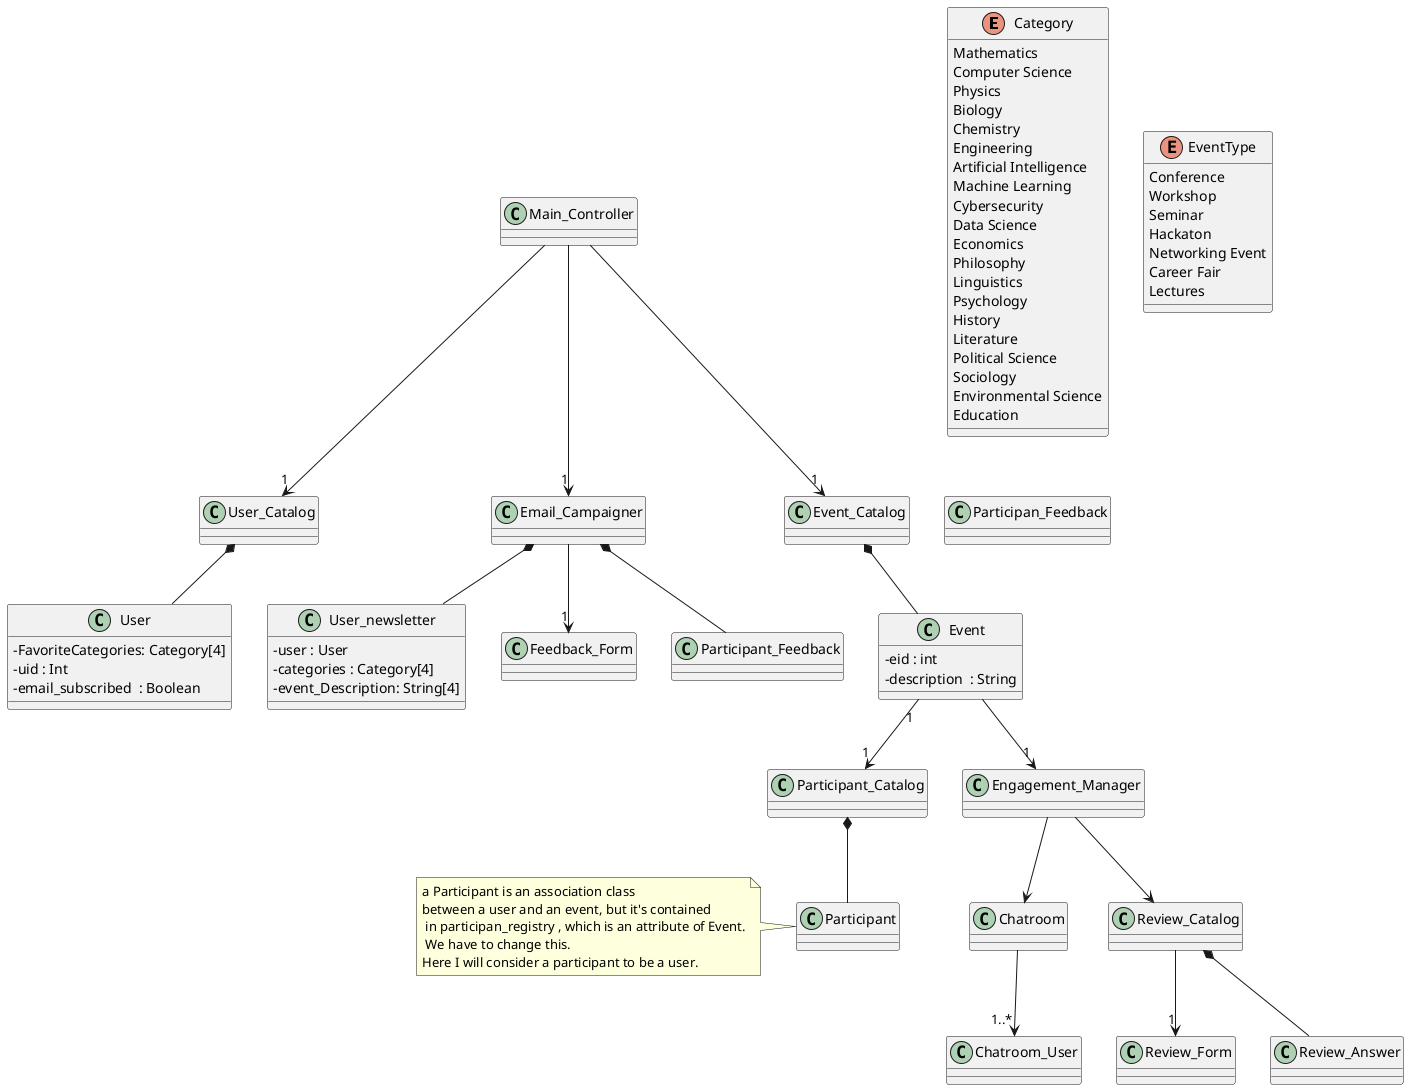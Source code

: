 @startuml
skinparam classAttributeIconSize 0
enum Category {
   Mathematics
    Computer Science
    Physics
    Biology
    Chemistry
    Engineering
    Artificial Intelligence
    Machine Learning
    Cybersecurity
    Data Science
    Economics
    Philosophy
    Linguistics
    Psychology
    History
    Literature
    Political Science
    Sociology
    Environmental Science
    Education
}
enum EventType {
    Conference
    Workshop
    Seminar
    Hackaton
    Networking Event
    Career Fair
    Lectures
}

class Main_Controller{

}

class User_Catalog{

}
class User {
    - FavoriteCategories: Category[4]
    - uid : Int
    - email_subscribed  : Boolean
}

class Email_Campaigner{

}

class User_newsletter{
    - user : User
    - categories : Category[4]
    - event_Description: String[4]

}
class Participan_Feedback{

}
class Feedback_Form{

}

class Event_Catalog {

}

class Event {
- eid : int
- description  : String 

}

class Participant_Catalog{

}

class Participant
{ 
    
}
note left: a Participant is an association class \nbetween a user and an event, but it's contained\n in participan_registry , which is an attribute of Event.\n We have to change this. \nHere I will consider a participant to be a user. 


class Engagement_Manager {

}

class Chatroom{

}
class Chatroom_User{

}

class Review_Form{

}
class Review_Answer{

}
class Review_Catalog{

}

'Promotion
Main_Controller  -->"1"User_Catalog
Main_Controller  -->"1"Event_Catalog
Main_Controller  -->"1"Email_Campaigner
User_Catalog *-- User
Event_Catalog *-- Event
Email_Campaigner *-- User_newsletter
'Engagement and Networking
Email_Campaigner *-- Participant_Feedback
Email_Campaigner -->"1"Feedback_Form
Participant_Catalog *-- Participant
Event  "1"-->"1"Participant_Catalog
Event -->"1"Engagement_Manager
Engagement_Manager -->Chatroom
Chatroom -->"1..*"Chatroom_User
Engagement_Manager -->Review_Catalog
Review_Catalog *-- Review_Answer
Review_Catalog -->"1"Review_Form
@enduml